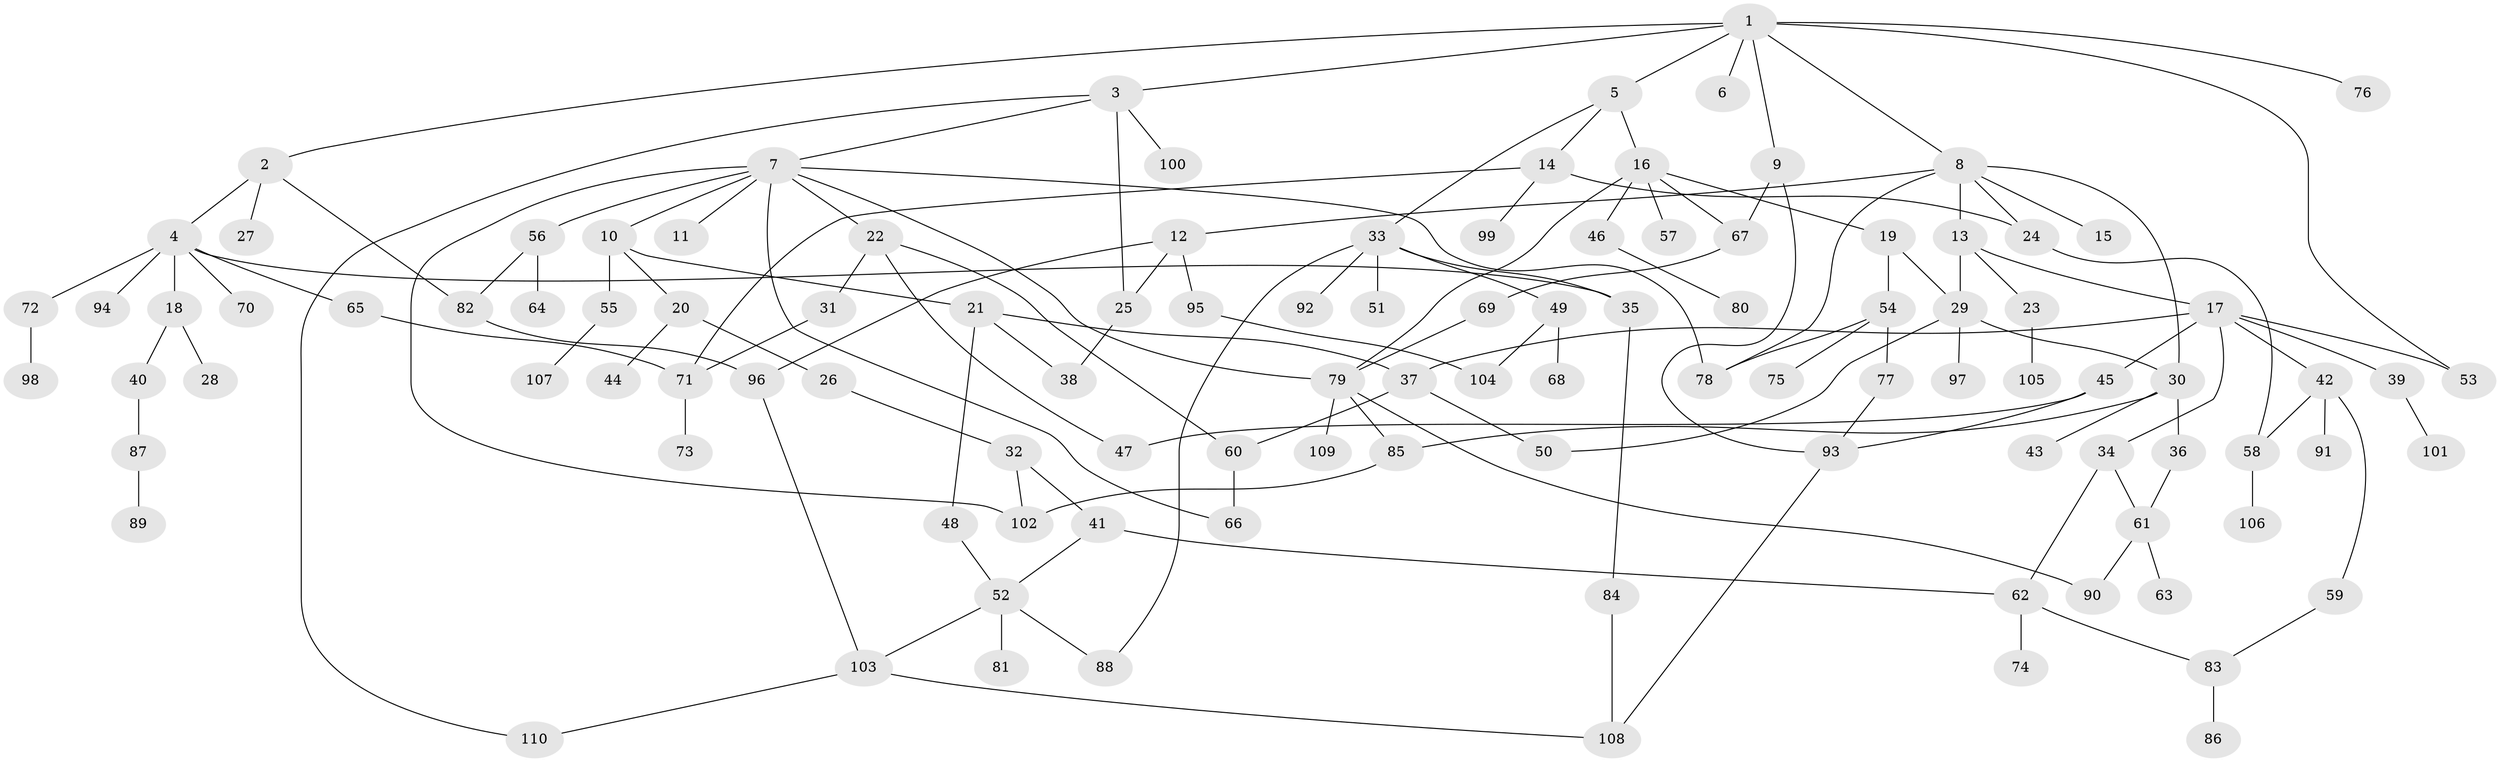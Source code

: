 // Generated by graph-tools (version 1.1) at 2025/49/03/09/25 03:49:24]
// undirected, 110 vertices, 147 edges
graph export_dot {
graph [start="1"]
  node [color=gray90,style=filled];
  1;
  2;
  3;
  4;
  5;
  6;
  7;
  8;
  9;
  10;
  11;
  12;
  13;
  14;
  15;
  16;
  17;
  18;
  19;
  20;
  21;
  22;
  23;
  24;
  25;
  26;
  27;
  28;
  29;
  30;
  31;
  32;
  33;
  34;
  35;
  36;
  37;
  38;
  39;
  40;
  41;
  42;
  43;
  44;
  45;
  46;
  47;
  48;
  49;
  50;
  51;
  52;
  53;
  54;
  55;
  56;
  57;
  58;
  59;
  60;
  61;
  62;
  63;
  64;
  65;
  66;
  67;
  68;
  69;
  70;
  71;
  72;
  73;
  74;
  75;
  76;
  77;
  78;
  79;
  80;
  81;
  82;
  83;
  84;
  85;
  86;
  87;
  88;
  89;
  90;
  91;
  92;
  93;
  94;
  95;
  96;
  97;
  98;
  99;
  100;
  101;
  102;
  103;
  104;
  105;
  106;
  107;
  108;
  109;
  110;
  1 -- 2;
  1 -- 3;
  1 -- 5;
  1 -- 6;
  1 -- 8;
  1 -- 9;
  1 -- 76;
  1 -- 53;
  2 -- 4;
  2 -- 27;
  2 -- 82;
  3 -- 7;
  3 -- 100;
  3 -- 110;
  3 -- 25;
  4 -- 18;
  4 -- 65;
  4 -- 70;
  4 -- 72;
  4 -- 94;
  4 -- 35;
  5 -- 14;
  5 -- 16;
  5 -- 33;
  7 -- 10;
  7 -- 11;
  7 -- 22;
  7 -- 56;
  7 -- 66;
  7 -- 79;
  7 -- 78;
  7 -- 102;
  8 -- 12;
  8 -- 13;
  8 -- 15;
  8 -- 24;
  8 -- 78;
  8 -- 30;
  9 -- 93;
  9 -- 67;
  10 -- 20;
  10 -- 21;
  10 -- 55;
  12 -- 25;
  12 -- 95;
  12 -- 96;
  13 -- 17;
  13 -- 23;
  13 -- 29;
  14 -- 24;
  14 -- 99;
  14 -- 71;
  16 -- 19;
  16 -- 46;
  16 -- 57;
  16 -- 67;
  16 -- 79;
  17 -- 34;
  17 -- 39;
  17 -- 42;
  17 -- 45;
  17 -- 53;
  17 -- 37;
  18 -- 28;
  18 -- 40;
  19 -- 29;
  19 -- 54;
  20 -- 26;
  20 -- 44;
  21 -- 37;
  21 -- 38;
  21 -- 48;
  22 -- 31;
  22 -- 47;
  22 -- 60;
  23 -- 105;
  24 -- 58;
  25 -- 38;
  26 -- 32;
  29 -- 30;
  29 -- 97;
  29 -- 50;
  30 -- 36;
  30 -- 43;
  30 -- 85;
  31 -- 71;
  32 -- 41;
  32 -- 102;
  33 -- 35;
  33 -- 49;
  33 -- 51;
  33 -- 88;
  33 -- 92;
  34 -- 62;
  34 -- 61;
  35 -- 84;
  36 -- 61;
  37 -- 50;
  37 -- 60;
  39 -- 101;
  40 -- 87;
  41 -- 62;
  41 -- 52;
  42 -- 58;
  42 -- 59;
  42 -- 91;
  45 -- 93;
  45 -- 47;
  46 -- 80;
  48 -- 52;
  49 -- 68;
  49 -- 104;
  52 -- 81;
  52 -- 103;
  52 -- 88;
  54 -- 75;
  54 -- 77;
  54 -- 78;
  55 -- 107;
  56 -- 64;
  56 -- 82;
  58 -- 106;
  59 -- 83;
  60 -- 66;
  61 -- 63;
  61 -- 90;
  62 -- 74;
  62 -- 83;
  65 -- 71;
  67 -- 69;
  69 -- 79;
  71 -- 73;
  72 -- 98;
  77 -- 93;
  79 -- 85;
  79 -- 109;
  79 -- 90;
  82 -- 96;
  83 -- 86;
  84 -- 108;
  85 -- 102;
  87 -- 89;
  93 -- 108;
  95 -- 104;
  96 -- 103;
  103 -- 108;
  103 -- 110;
}
